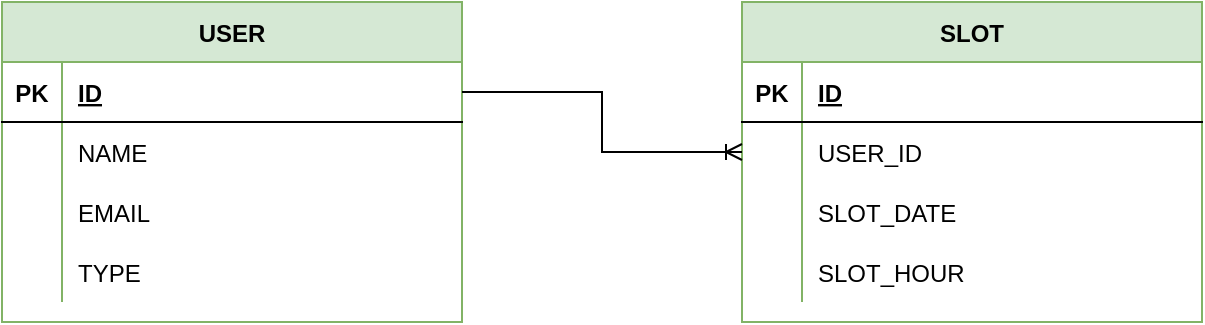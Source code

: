 <mxfile version="17.2.4" type="device"><diagram id="R2lEEEUBdFMjLlhIrx00" name="Page-1"><mxGraphModel dx="1102" dy="1965" grid="1" gridSize="10" guides="1" tooltips="1" connect="1" arrows="1" fold="1" page="1" pageScale="1" pageWidth="850" pageHeight="1100" math="0" shadow="0" extFonts="Permanent Marker^https://fonts.googleapis.com/css?family=Permanent+Marker"><root><mxCell id="0"/><mxCell id="1" parent="0"/><mxCell id="Oh4uRhboprsHYKnQxZQ1-1" value="SLOT" style="shape=table;startSize=30;container=1;collapsible=1;childLayout=tableLayout;fixedRows=1;rowLines=0;fontStyle=1;align=center;resizeLast=1;fontSize=12;strokeColor=#82b366;fillColor=#d5e8d4;" parent="1" vertex="1"><mxGeometry x="480" y="-780" width="230" height="160" as="geometry"/></mxCell><mxCell id="Oh4uRhboprsHYKnQxZQ1-2" value="" style="shape=tableRow;horizontal=0;startSize=0;swimlaneHead=0;swimlaneBody=0;fillColor=none;collapsible=0;dropTarget=0;points=[[0,0.5],[1,0.5]];portConstraint=eastwest;top=0;left=0;right=0;bottom=1;fontSize=12;strokeColor=default;" parent="Oh4uRhboprsHYKnQxZQ1-1" vertex="1"><mxGeometry y="30" width="230" height="30" as="geometry"/></mxCell><mxCell id="Oh4uRhboprsHYKnQxZQ1-3" value="PK" style="shape=partialRectangle;connectable=0;fillColor=none;top=0;left=0;bottom=0;right=0;fontStyle=1;overflow=hidden;fontSize=12;strokeColor=default;" parent="Oh4uRhboprsHYKnQxZQ1-2" vertex="1"><mxGeometry width="30" height="30" as="geometry"><mxRectangle width="30" height="30" as="alternateBounds"/></mxGeometry></mxCell><mxCell id="Oh4uRhboprsHYKnQxZQ1-4" value="ID" style="shape=partialRectangle;connectable=0;fillColor=none;top=0;left=0;bottom=0;right=0;align=left;spacingLeft=6;fontStyle=5;overflow=hidden;fontSize=12;strokeColor=default;" parent="Oh4uRhboprsHYKnQxZQ1-2" vertex="1"><mxGeometry x="30" width="200" height="30" as="geometry"><mxRectangle width="200" height="30" as="alternateBounds"/></mxGeometry></mxCell><mxCell id="Oh4uRhboprsHYKnQxZQ1-5" value="" style="shape=tableRow;horizontal=0;startSize=0;swimlaneHead=0;swimlaneBody=0;fillColor=none;collapsible=0;dropTarget=0;points=[[0,0.5],[1,0.5]];portConstraint=eastwest;top=0;left=0;right=0;bottom=0;fontSize=12;strokeColor=default;" parent="Oh4uRhboprsHYKnQxZQ1-1" vertex="1"><mxGeometry y="60" width="230" height="30" as="geometry"/></mxCell><mxCell id="Oh4uRhboprsHYKnQxZQ1-6" value="" style="shape=partialRectangle;connectable=0;fillColor=none;top=0;left=0;bottom=0;right=0;editable=1;overflow=hidden;fontSize=12;strokeColor=default;" parent="Oh4uRhboprsHYKnQxZQ1-5" vertex="1"><mxGeometry width="30" height="30" as="geometry"><mxRectangle width="30" height="30" as="alternateBounds"/></mxGeometry></mxCell><mxCell id="Oh4uRhboprsHYKnQxZQ1-7" value="USER_ID" style="shape=partialRectangle;connectable=0;fillColor=none;top=0;left=0;bottom=0;right=0;align=left;spacingLeft=6;overflow=hidden;fontSize=12;strokeColor=default;" parent="Oh4uRhboprsHYKnQxZQ1-5" vertex="1"><mxGeometry x="30" width="200" height="30" as="geometry"><mxRectangle width="200" height="30" as="alternateBounds"/></mxGeometry></mxCell><mxCell id="_TdIbrMvjl7CSTnY0jES-1" value="" style="shape=tableRow;horizontal=0;startSize=0;swimlaneHead=0;swimlaneBody=0;fillColor=none;collapsible=0;dropTarget=0;points=[[0,0.5],[1,0.5]];portConstraint=eastwest;top=0;left=0;right=0;bottom=0;fontSize=12;strokeColor=default;" parent="Oh4uRhboprsHYKnQxZQ1-1" vertex="1"><mxGeometry y="90" width="230" height="30" as="geometry"/></mxCell><mxCell id="_TdIbrMvjl7CSTnY0jES-2" value="" style="shape=partialRectangle;connectable=0;fillColor=none;top=0;left=0;bottom=0;right=0;editable=1;overflow=hidden;fontSize=12;strokeColor=default;" parent="_TdIbrMvjl7CSTnY0jES-1" vertex="1"><mxGeometry width="30" height="30" as="geometry"><mxRectangle width="30" height="30" as="alternateBounds"/></mxGeometry></mxCell><mxCell id="_TdIbrMvjl7CSTnY0jES-3" value="SLOT_DATE" style="shape=partialRectangle;connectable=0;fillColor=none;top=0;left=0;bottom=0;right=0;align=left;spacingLeft=6;overflow=hidden;fontSize=12;strokeColor=default;" parent="_TdIbrMvjl7CSTnY0jES-1" vertex="1"><mxGeometry x="30" width="200" height="30" as="geometry"><mxRectangle width="200" height="30" as="alternateBounds"/></mxGeometry></mxCell><mxCell id="dK5UqtNnyw3vgnh3V_-z-1" value="" style="shape=tableRow;horizontal=0;startSize=0;swimlaneHead=0;swimlaneBody=0;fillColor=none;collapsible=0;dropTarget=0;points=[[0,0.5],[1,0.5]];portConstraint=eastwest;top=0;left=0;right=0;bottom=0;fontSize=12;strokeColor=default;" parent="Oh4uRhboprsHYKnQxZQ1-1" vertex="1"><mxGeometry y="120" width="230" height="30" as="geometry"/></mxCell><mxCell id="dK5UqtNnyw3vgnh3V_-z-2" value="" style="shape=partialRectangle;connectable=0;fillColor=none;top=0;left=0;bottom=0;right=0;editable=1;overflow=hidden;fontSize=12;strokeColor=default;" parent="dK5UqtNnyw3vgnh3V_-z-1" vertex="1"><mxGeometry width="30" height="30" as="geometry"><mxRectangle width="30" height="30" as="alternateBounds"/></mxGeometry></mxCell><mxCell id="dK5UqtNnyw3vgnh3V_-z-3" value="SLOT_HOUR" style="shape=partialRectangle;connectable=0;fillColor=none;top=0;left=0;bottom=0;right=0;align=left;spacingLeft=6;overflow=hidden;fontSize=12;strokeColor=default;" parent="dK5UqtNnyw3vgnh3V_-z-1" vertex="1"><mxGeometry x="30" width="200" height="30" as="geometry"><mxRectangle width="200" height="30" as="alternateBounds"/></mxGeometry></mxCell><mxCell id="_TdIbrMvjl7CSTnY0jES-7" value="USER" style="shape=table;startSize=30;container=1;collapsible=1;childLayout=tableLayout;fixedRows=1;rowLines=0;fontStyle=1;align=center;resizeLast=1;fontSize=12;strokeColor=#82b366;fillColor=#d5e8d4;" parent="1" vertex="1"><mxGeometry x="110" y="-780" width="230" height="160" as="geometry"/></mxCell><mxCell id="_TdIbrMvjl7CSTnY0jES-8" value="" style="shape=tableRow;horizontal=0;startSize=0;swimlaneHead=0;swimlaneBody=0;fillColor=none;collapsible=0;dropTarget=0;points=[[0,0.5],[1,0.5]];portConstraint=eastwest;top=0;left=0;right=0;bottom=1;fontSize=12;strokeColor=default;" parent="_TdIbrMvjl7CSTnY0jES-7" vertex="1"><mxGeometry y="30" width="230" height="30" as="geometry"/></mxCell><mxCell id="_TdIbrMvjl7CSTnY0jES-9" value="PK" style="shape=partialRectangle;connectable=0;fillColor=none;top=0;left=0;bottom=0;right=0;fontStyle=1;overflow=hidden;fontSize=12;strokeColor=default;" parent="_TdIbrMvjl7CSTnY0jES-8" vertex="1"><mxGeometry width="30" height="30" as="geometry"><mxRectangle width="30" height="30" as="alternateBounds"/></mxGeometry></mxCell><mxCell id="_TdIbrMvjl7CSTnY0jES-10" value="ID" style="shape=partialRectangle;connectable=0;fillColor=none;top=0;left=0;bottom=0;right=0;align=left;spacingLeft=6;fontStyle=5;overflow=hidden;fontSize=12;strokeColor=default;" parent="_TdIbrMvjl7CSTnY0jES-8" vertex="1"><mxGeometry x="30" width="200" height="30" as="geometry"><mxRectangle width="200" height="30" as="alternateBounds"/></mxGeometry></mxCell><mxCell id="_TdIbrMvjl7CSTnY0jES-11" value="" style="shape=tableRow;horizontal=0;startSize=0;swimlaneHead=0;swimlaneBody=0;fillColor=none;collapsible=0;dropTarget=0;points=[[0,0.5],[1,0.5]];portConstraint=eastwest;top=0;left=0;right=0;bottom=0;fontSize=12;strokeColor=default;" parent="_TdIbrMvjl7CSTnY0jES-7" vertex="1"><mxGeometry y="60" width="230" height="30" as="geometry"/></mxCell><mxCell id="_TdIbrMvjl7CSTnY0jES-12" value="" style="shape=partialRectangle;connectable=0;fillColor=none;top=0;left=0;bottom=0;right=0;editable=1;overflow=hidden;fontSize=12;strokeColor=default;" parent="_TdIbrMvjl7CSTnY0jES-11" vertex="1"><mxGeometry width="30" height="30" as="geometry"><mxRectangle width="30" height="30" as="alternateBounds"/></mxGeometry></mxCell><mxCell id="_TdIbrMvjl7CSTnY0jES-13" value="NAME" style="shape=partialRectangle;connectable=0;fillColor=none;top=0;left=0;bottom=0;right=0;align=left;spacingLeft=6;overflow=hidden;fontSize=12;strokeColor=default;" parent="_TdIbrMvjl7CSTnY0jES-11" vertex="1"><mxGeometry x="30" width="200" height="30" as="geometry"><mxRectangle width="200" height="30" as="alternateBounds"/></mxGeometry></mxCell><mxCell id="_TdIbrMvjl7CSTnY0jES-14" value="" style="shape=tableRow;horizontal=0;startSize=0;swimlaneHead=0;swimlaneBody=0;fillColor=none;collapsible=0;dropTarget=0;points=[[0,0.5],[1,0.5]];portConstraint=eastwest;top=0;left=0;right=0;bottom=0;fontSize=12;strokeColor=default;" parent="_TdIbrMvjl7CSTnY0jES-7" vertex="1"><mxGeometry y="90" width="230" height="30" as="geometry"/></mxCell><mxCell id="_TdIbrMvjl7CSTnY0jES-15" value="" style="shape=partialRectangle;connectable=0;fillColor=none;top=0;left=0;bottom=0;right=0;editable=1;overflow=hidden;fontSize=12;strokeColor=default;" parent="_TdIbrMvjl7CSTnY0jES-14" vertex="1"><mxGeometry width="30" height="30" as="geometry"><mxRectangle width="30" height="30" as="alternateBounds"/></mxGeometry></mxCell><mxCell id="_TdIbrMvjl7CSTnY0jES-16" value="EMAIL" style="shape=partialRectangle;connectable=0;fillColor=none;top=0;left=0;bottom=0;right=0;align=left;spacingLeft=6;overflow=hidden;fontSize=12;strokeColor=default;" parent="_TdIbrMvjl7CSTnY0jES-14" vertex="1"><mxGeometry x="30" width="200" height="30" as="geometry"><mxRectangle width="200" height="30" as="alternateBounds"/></mxGeometry></mxCell><mxCell id="_TdIbrMvjl7CSTnY0jES-17" value="" style="shape=tableRow;horizontal=0;startSize=0;swimlaneHead=0;swimlaneBody=0;fillColor=none;collapsible=0;dropTarget=0;points=[[0,0.5],[1,0.5]];portConstraint=eastwest;top=0;left=0;right=0;bottom=0;fontSize=12;strokeColor=default;" parent="_TdIbrMvjl7CSTnY0jES-7" vertex="1"><mxGeometry y="120" width="230" height="30" as="geometry"/></mxCell><mxCell id="_TdIbrMvjl7CSTnY0jES-18" value="" style="shape=partialRectangle;connectable=0;fillColor=none;top=0;left=0;bottom=0;right=0;editable=1;overflow=hidden;fontSize=12;strokeColor=default;" parent="_TdIbrMvjl7CSTnY0jES-17" vertex="1"><mxGeometry width="30" height="30" as="geometry"><mxRectangle width="30" height="30" as="alternateBounds"/></mxGeometry></mxCell><mxCell id="_TdIbrMvjl7CSTnY0jES-19" value="TYPE" style="shape=partialRectangle;connectable=0;fillColor=none;top=0;left=0;bottom=0;right=0;align=left;spacingLeft=6;overflow=hidden;fontSize=12;strokeColor=default;" parent="_TdIbrMvjl7CSTnY0jES-17" vertex="1"><mxGeometry x="30" width="200" height="30" as="geometry"><mxRectangle width="200" height="30" as="alternateBounds"/></mxGeometry></mxCell><mxCell id="_TdIbrMvjl7CSTnY0jES-24" style="edgeStyle=orthogonalEdgeStyle;rounded=0;orthogonalLoop=1;jettySize=auto;html=1;endArrow=ERoneToMany;endFill=0;" parent="1" source="_TdIbrMvjl7CSTnY0jES-8" target="Oh4uRhboprsHYKnQxZQ1-5" edge="1"><mxGeometry relative="1" as="geometry"><mxPoint x="340" y="-685" as="targetPoint"/></mxGeometry></mxCell></root></mxGraphModel></diagram></mxfile>